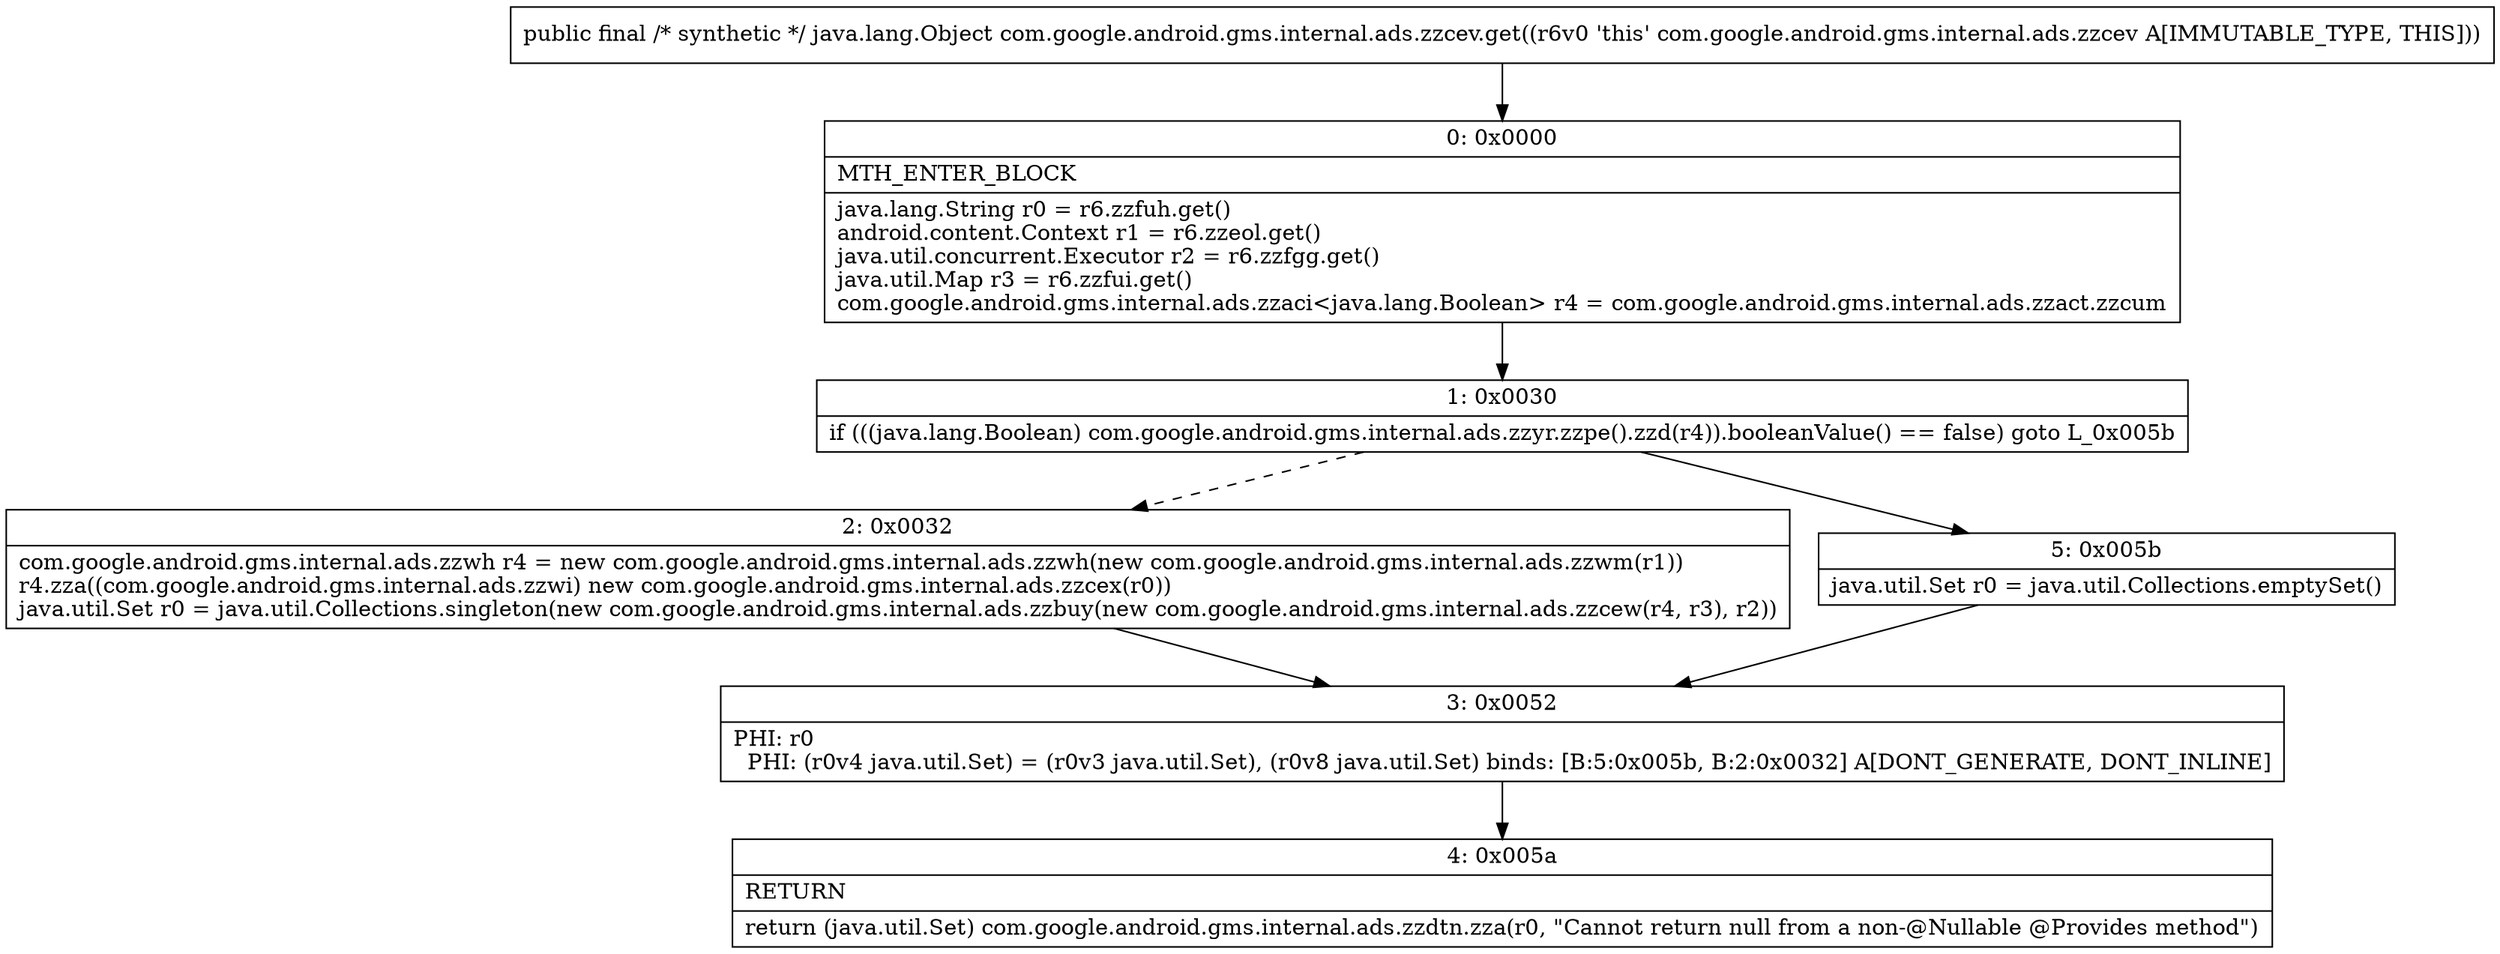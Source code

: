 digraph "CFG forcom.google.android.gms.internal.ads.zzcev.get()Ljava\/lang\/Object;" {
Node_0 [shape=record,label="{0\:\ 0x0000|MTH_ENTER_BLOCK\l|java.lang.String r0 = r6.zzfuh.get()\landroid.content.Context r1 = r6.zzeol.get()\ljava.util.concurrent.Executor r2 = r6.zzfgg.get()\ljava.util.Map r3 = r6.zzfui.get()\lcom.google.android.gms.internal.ads.zzaci\<java.lang.Boolean\> r4 = com.google.android.gms.internal.ads.zzact.zzcum\l}"];
Node_1 [shape=record,label="{1\:\ 0x0030|if (((java.lang.Boolean) com.google.android.gms.internal.ads.zzyr.zzpe().zzd(r4)).booleanValue() == false) goto L_0x005b\l}"];
Node_2 [shape=record,label="{2\:\ 0x0032|com.google.android.gms.internal.ads.zzwh r4 = new com.google.android.gms.internal.ads.zzwh(new com.google.android.gms.internal.ads.zzwm(r1))\lr4.zza((com.google.android.gms.internal.ads.zzwi) new com.google.android.gms.internal.ads.zzcex(r0))\ljava.util.Set r0 = java.util.Collections.singleton(new com.google.android.gms.internal.ads.zzbuy(new com.google.android.gms.internal.ads.zzcew(r4, r3), r2))\l}"];
Node_3 [shape=record,label="{3\:\ 0x0052|PHI: r0 \l  PHI: (r0v4 java.util.Set) = (r0v3 java.util.Set), (r0v8 java.util.Set) binds: [B:5:0x005b, B:2:0x0032] A[DONT_GENERATE, DONT_INLINE]\l}"];
Node_4 [shape=record,label="{4\:\ 0x005a|RETURN\l|return (java.util.Set) com.google.android.gms.internal.ads.zzdtn.zza(r0, \"Cannot return null from a non\-@Nullable @Provides method\")\l}"];
Node_5 [shape=record,label="{5\:\ 0x005b|java.util.Set r0 = java.util.Collections.emptySet()\l}"];
MethodNode[shape=record,label="{public final \/* synthetic *\/ java.lang.Object com.google.android.gms.internal.ads.zzcev.get((r6v0 'this' com.google.android.gms.internal.ads.zzcev A[IMMUTABLE_TYPE, THIS])) }"];
MethodNode -> Node_0;
Node_0 -> Node_1;
Node_1 -> Node_2[style=dashed];
Node_1 -> Node_5;
Node_2 -> Node_3;
Node_3 -> Node_4;
Node_5 -> Node_3;
}

